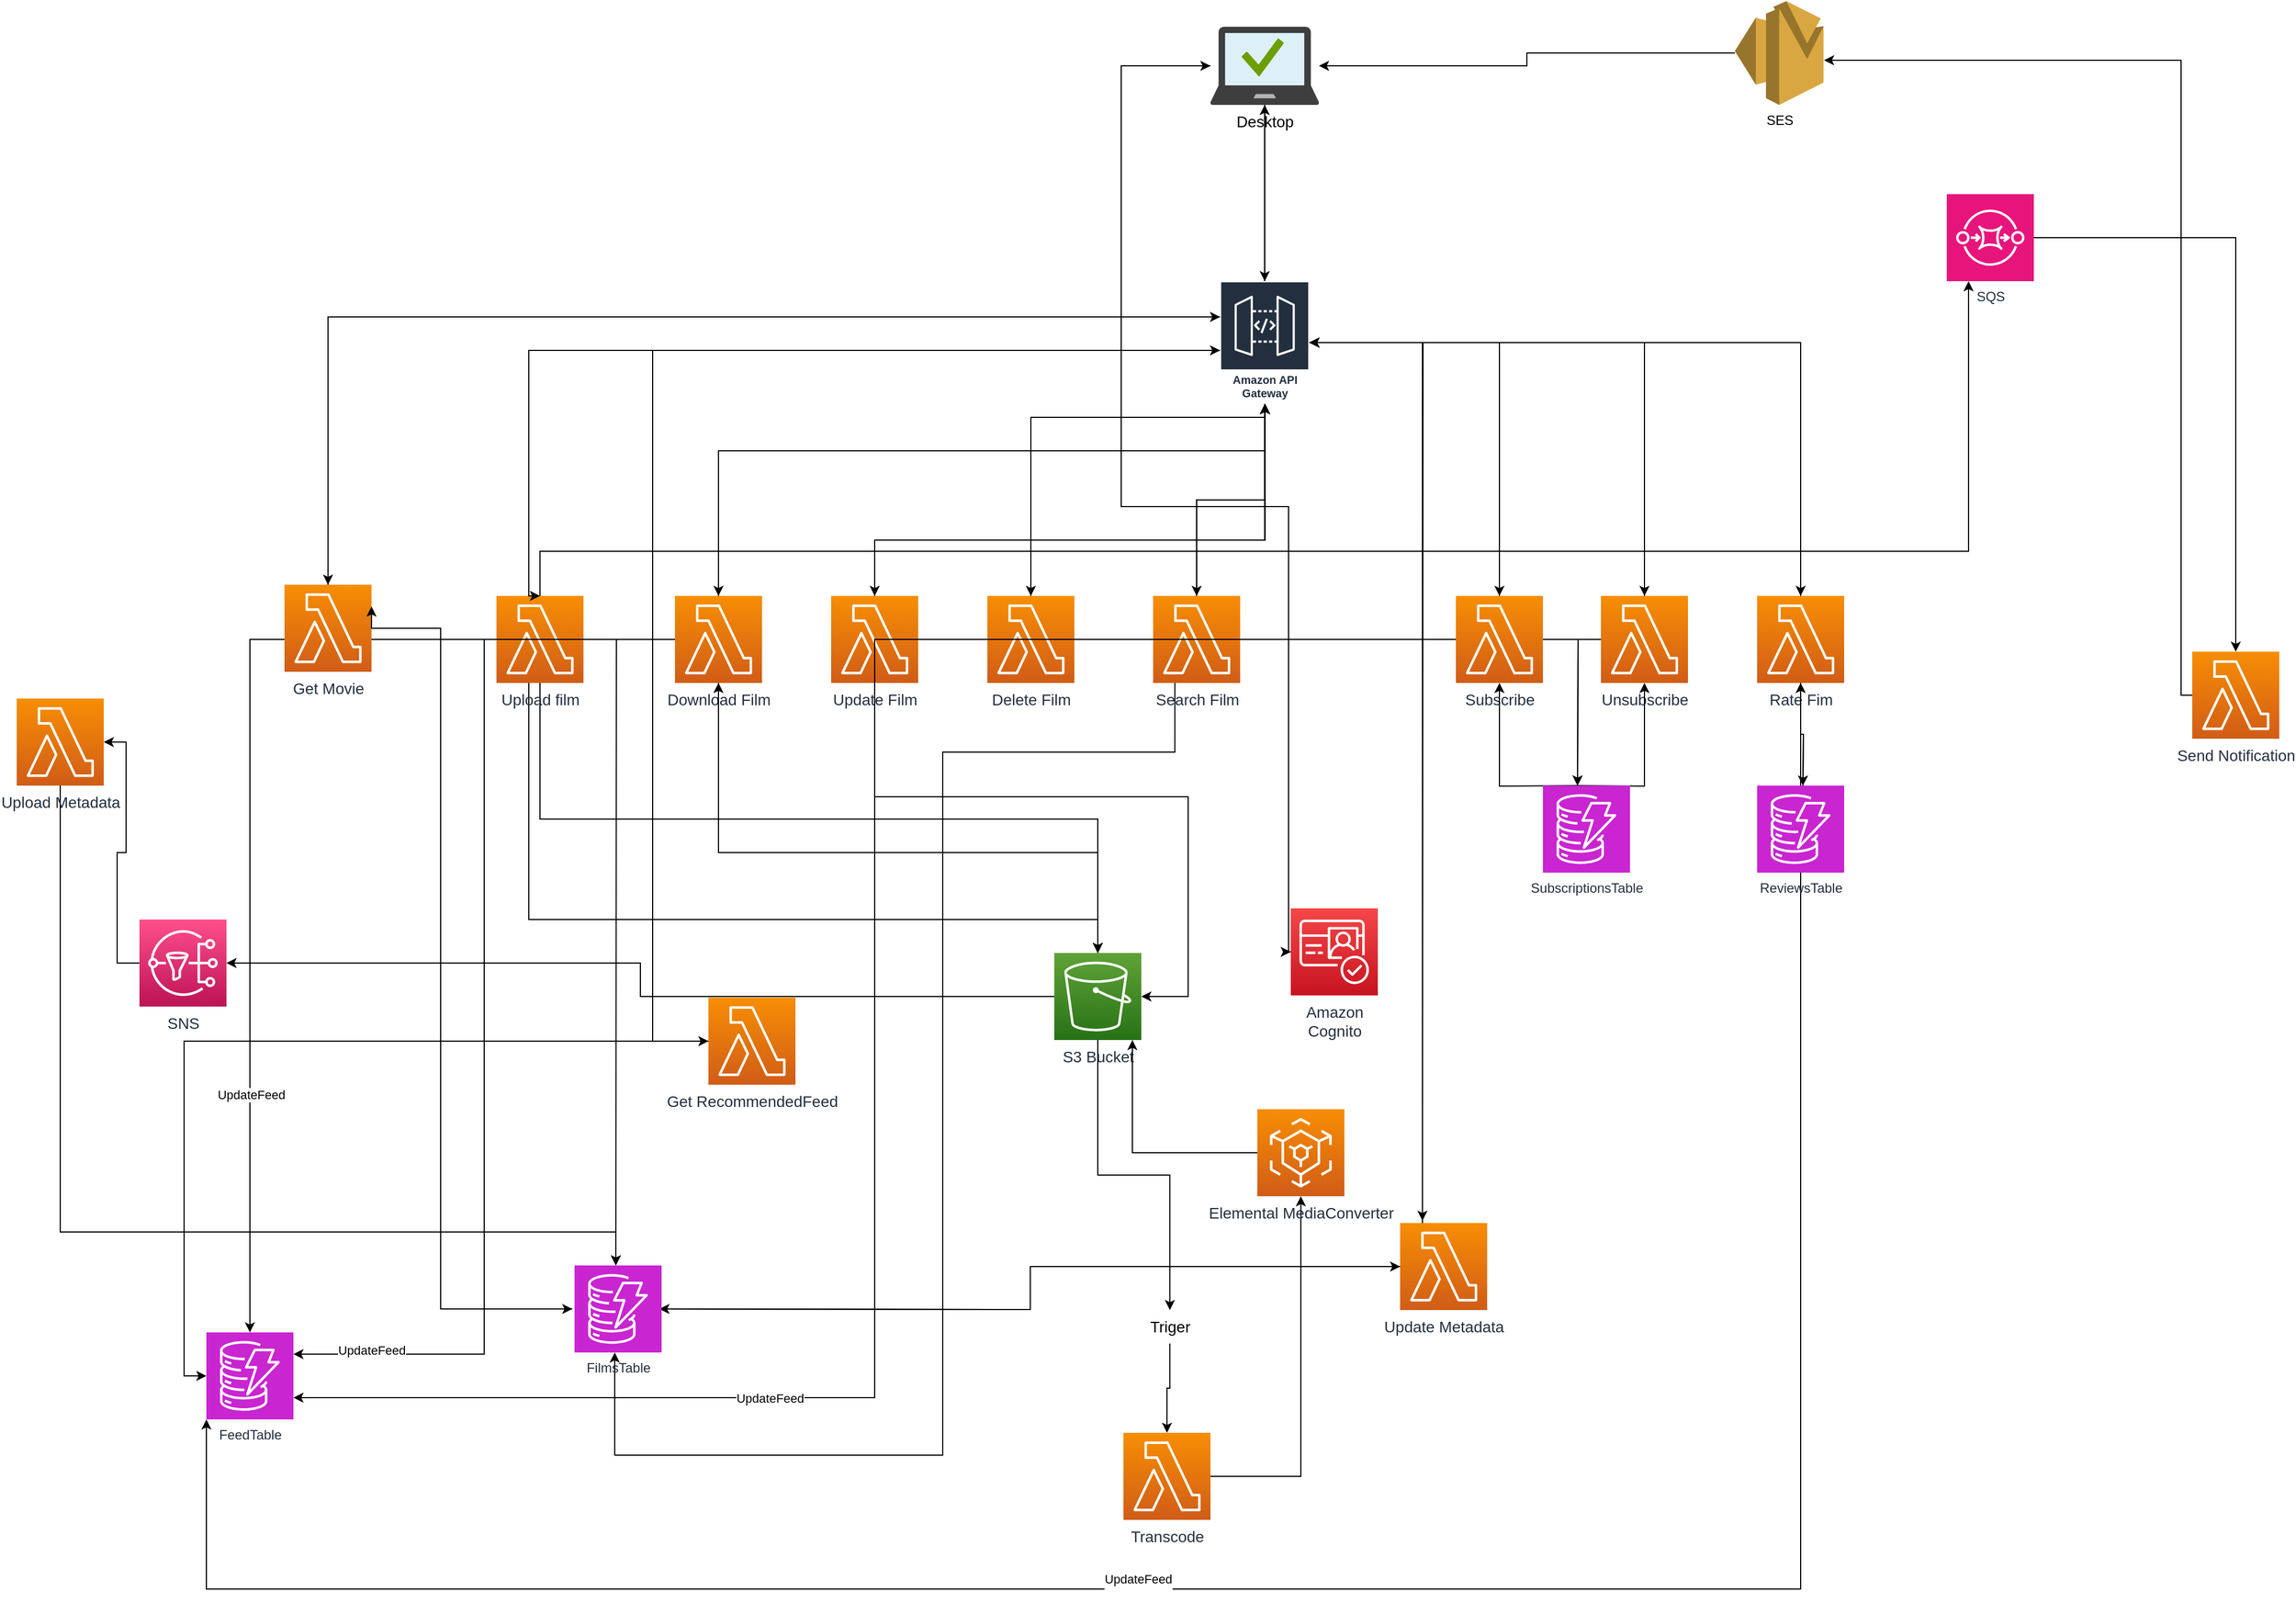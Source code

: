 <mxfile version="24.7.12">
  <diagram id="qrWKZtWXEoqR6vfH4QNZ" name="Page-2">
    <mxGraphModel dx="2785" dy="1500" grid="1" gridSize="10" guides="1" tooltips="1" connect="1" arrows="1" fold="1" page="1" pageScale="1" pageWidth="3300" pageHeight="4681" math="0" shadow="0">
      <root>
        <mxCell id="0" />
        <mxCell id="1" parent="0" />
        <mxCell id="-oTW0plPv0ov6GUqyXmR-3" value="" style="edgeStyle=orthogonalEdgeStyle;rounded=0;orthogonalLoop=1;jettySize=auto;html=1;" parent="1" source="-oTW0plPv0ov6GUqyXmR-2" edge="1">
          <mxGeometry relative="1" as="geometry">
            <Array as="points">
              <mxPoint x="2400" y="669" />
              <mxPoint x="2400" y="100" />
            </Array>
            <mxPoint x="2080" y="100" as="targetPoint" />
          </mxGeometry>
        </mxCell>
        <mxCell id="pR52L9XEwn9BZaCSdRUn-3" style="edgeStyle=orthogonalEdgeStyle;rounded=0;orthogonalLoop=1;jettySize=auto;html=1;" parent="1" source="iN66YnYfFS2RfafdsOjn-4" target="Ah-rWA7a8RFFJsTd4V0t-1" edge="1">
          <mxGeometry relative="1" as="geometry">
            <Array as="points">
              <mxPoint x="1450" y="105" />
              <mxPoint x="1450" y="500" />
              <mxPoint x="1600" y="500" />
              <mxPoint x="1600" y="899" />
            </Array>
          </mxGeometry>
        </mxCell>
        <mxCell id="oQnPuo_Vjp037HfI9C_l-28" style="edgeStyle=orthogonalEdgeStyle;rounded=0;orthogonalLoop=1;jettySize=auto;html=1;" parent="1" source="iN66YnYfFS2RfafdsOjn-4" target="1LZ5U4FYgUgvblBmjZbT-1" edge="1">
          <mxGeometry relative="1" as="geometry" />
        </mxCell>
        <mxCell id="iN66YnYfFS2RfafdsOjn-4" value="" style="image;sketch=0;aspect=fixed;html=1;points=[];align=center;fontSize=12;image=img/lib/mscae/Managed_Desktop.svg;" parent="1" vertex="1">
          <mxGeometry x="1530" y="70" width="97.23" height="70" as="geometry" />
        </mxCell>
        <mxCell id="pR52L9XEwn9BZaCSdRUn-6" style="edgeStyle=orthogonalEdgeStyle;rounded=0;orthogonalLoop=1;jettySize=auto;html=1;" parent="1" source="1LZ5U4FYgUgvblBmjZbT-1" edge="1">
          <mxGeometry relative="1" as="geometry">
            <mxPoint x="1720.0" y="1140" as="targetPoint" />
          </mxGeometry>
        </mxCell>
        <mxCell id="oQnPuo_Vjp037HfI9C_l-22" style="edgeStyle=orthogonalEdgeStyle;rounded=0;orthogonalLoop=1;jettySize=auto;html=1;" parent="1" source="1LZ5U4FYgUgvblBmjZbT-1" target="nhE0SzOjYlewrr15for8-2" edge="1">
          <mxGeometry relative="1" as="geometry" />
        </mxCell>
        <mxCell id="oQnPuo_Vjp037HfI9C_l-29" style="edgeStyle=orthogonalEdgeStyle;rounded=0;orthogonalLoop=1;jettySize=auto;html=1;" parent="1" source="1LZ5U4FYgUgvblBmjZbT-1" target="iN66YnYfFS2RfafdsOjn-4" edge="1">
          <mxGeometry relative="1" as="geometry" />
        </mxCell>
        <mxCell id="p2mQktmVprnsKYDKDnlb-13" style="edgeStyle=orthogonalEdgeStyle;rounded=0;orthogonalLoop=1;jettySize=auto;html=1;" parent="1" source="1LZ5U4FYgUgvblBmjZbT-1" target="p2mQktmVprnsKYDKDnlb-8" edge="1">
          <mxGeometry relative="1" as="geometry">
            <Array as="points">
              <mxPoint x="1030" y="360" />
              <mxPoint x="1030" y="979" />
            </Array>
          </mxGeometry>
        </mxCell>
        <mxCell id="1LZ5U4FYgUgvblBmjZbT-1" value="Amazon API Gateway" style="sketch=0;outlineConnect=0;fontColor=#232F3E;gradientColor=none;strokeColor=#ffffff;fillColor=#232F3E;dashed=0;verticalLabelPosition=middle;verticalAlign=bottom;align=center;html=1;whiteSpace=wrap;fontSize=10;fontStyle=1;spacing=3;shape=mxgraph.aws4.productIcon;prIcon=mxgraph.aws4.api_gateway;" parent="1" vertex="1">
          <mxGeometry x="1538.61" y="298" width="80" height="110" as="geometry" />
        </mxCell>
        <mxCell id="aSujia8pRyjpzmEGRb2T-9" value="&lt;font style=&quot;font-size: 14px;&quot;&gt;Desktop&lt;/font&gt;" style="text;html=1;align=center;verticalAlign=middle;whiteSpace=wrap;rounded=0;" parent="1" vertex="1">
          <mxGeometry x="1548.61" y="140" width="60" height="30" as="geometry" />
        </mxCell>
        <mxCell id="oQnPuo_Vjp037HfI9C_l-7" style="edgeStyle=orthogonalEdgeStyle;rounded=0;orthogonalLoop=1;jettySize=auto;html=1;" parent="1" source="A3bwHiDRa3O6xtMOo0vS-1" target="1LZ5U4FYgUgvblBmjZbT-1" edge="1">
          <mxGeometry relative="1" as="geometry">
            <Array as="points">
              <mxPoint x="919" y="360" />
            </Array>
          </mxGeometry>
        </mxCell>
        <mxCell id="p2mQktmVprnsKYDKDnlb-2" style="edgeStyle=orthogonalEdgeStyle;rounded=0;orthogonalLoop=1;jettySize=auto;html=1;" parent="1" source="A3bwHiDRa3O6xtMOo0vS-1" target="g4incZLyhrPWC_qWxy9h-1" edge="1">
          <mxGeometry relative="1" as="geometry">
            <Array as="points">
              <mxPoint x="919" y="870" />
              <mxPoint x="1429" y="870" />
            </Array>
          </mxGeometry>
        </mxCell>
        <mxCell id="p2mQktmVprnsKYDKDnlb-4" style="edgeStyle=orthogonalEdgeStyle;rounded=0;orthogonalLoop=1;jettySize=auto;html=1;" parent="1" source="A3bwHiDRa3O6xtMOo0vS-1" edge="1">
          <mxGeometry relative="1" as="geometry">
            <mxPoint x="997.0" y="1180" as="targetPoint" />
          </mxGeometry>
        </mxCell>
        <mxCell id="A6kJo6nyqgY3f8cPvO2Q-8" style="edgeStyle=orthogonalEdgeStyle;rounded=0;orthogonalLoop=1;jettySize=auto;html=1;" edge="1" parent="1" source="A3bwHiDRa3O6xtMOo0vS-1" target="g4incZLyhrPWC_qWxy9h-1">
          <mxGeometry relative="1" as="geometry">
            <Array as="points">
              <mxPoint x="929" y="780" />
              <mxPoint x="1429" y="780" />
            </Array>
          </mxGeometry>
        </mxCell>
        <mxCell id="A6kJo6nyqgY3f8cPvO2Q-30" style="edgeStyle=orthogonalEdgeStyle;rounded=0;orthogonalLoop=1;jettySize=auto;html=1;" edge="1" parent="1" source="A3bwHiDRa3O6xtMOo0vS-1" target="A6kJo6nyqgY3f8cPvO2Q-29">
          <mxGeometry relative="1" as="geometry" />
        </mxCell>
        <mxCell id="A6kJo6nyqgY3f8cPvO2Q-31" value="UpdateFeed" style="edgeLabel;html=1;align=center;verticalAlign=middle;resizable=0;points=[];" vertex="1" connectable="0" parent="A6kJo6nyqgY3f8cPvO2Q-30">
          <mxGeometry x="0.493" y="1" relative="1" as="geometry">
            <mxPoint as="offset" />
          </mxGeometry>
        </mxCell>
        <mxCell id="A3bwHiDRa3O6xtMOo0vS-1" value="&lt;font style=&quot;font-size: 14px;&quot;&gt;Upload film&lt;/font&gt;" style="sketch=0;points=[[0,0,0],[0.25,0,0],[0.5,0,0],[0.75,0,0],[1,0,0],[0,1,0],[0.25,1,0],[0.5,1,0],[0.75,1,0],[1,1,0],[0,0.25,0],[0,0.5,0],[0,0.75,0],[1,0.25,0],[1,0.5,0],[1,0.75,0]];outlineConnect=0;fontColor=#232F3E;gradientColor=#F78E04;gradientDirection=north;fillColor=#D05C17;strokeColor=#ffffff;dashed=0;verticalLabelPosition=bottom;verticalAlign=top;align=center;html=1;fontSize=12;fontStyle=0;aspect=fixed;shape=mxgraph.aws4.resourceIcon;resIcon=mxgraph.aws4.lambda;" parent="1" vertex="1">
          <mxGeometry x="890" y="580" width="78" height="78" as="geometry" />
        </mxCell>
        <mxCell id="dJ25KKCVHMb_WHHfRiwC-1" value="" style="edgeStyle=orthogonalEdgeStyle;rounded=0;orthogonalLoop=1;jettySize=auto;html=1;" parent="1" source="-CaQ9wihmAJfuCWuxJk7-1" target="g4incZLyhrPWC_qWxy9h-1" edge="1">
          <mxGeometry relative="1" as="geometry">
            <Array as="points">
              <mxPoint x="1089" y="810" />
              <mxPoint x="1429" y="810" />
            </Array>
          </mxGeometry>
        </mxCell>
        <mxCell id="oQnPuo_Vjp037HfI9C_l-9" style="edgeStyle=orthogonalEdgeStyle;rounded=0;orthogonalLoop=1;jettySize=auto;html=1;" parent="1" source="-CaQ9wihmAJfuCWuxJk7-1" target="1LZ5U4FYgUgvblBmjZbT-1" edge="1">
          <mxGeometry relative="1" as="geometry">
            <Array as="points">
              <mxPoint x="1089" y="450" />
              <mxPoint x="1579" y="450" />
            </Array>
          </mxGeometry>
        </mxCell>
        <mxCell id="-CaQ9wihmAJfuCWuxJk7-1" value="&lt;font style=&quot;font-size: 14px;&quot;&gt;Download Film&lt;/font&gt;" style="sketch=0;points=[[0,0,0],[0.25,0,0],[0.5,0,0],[0.75,0,0],[1,0,0],[0,1,0],[0.25,1,0],[0.5,1,0],[0.75,1,0],[1,1,0],[0,0.25,0],[0,0.5,0],[0,0.75,0],[1,0.25,0],[1,0.5,0],[1,0.75,0]];outlineConnect=0;fontColor=#232F3E;gradientColor=#F78E04;gradientDirection=north;fillColor=#D05C17;strokeColor=#ffffff;dashed=0;verticalLabelPosition=bottom;verticalAlign=top;align=center;html=1;fontSize=12;fontStyle=0;aspect=fixed;shape=mxgraph.aws4.resourceIcon;resIcon=mxgraph.aws4.lambda;" parent="1" vertex="1">
          <mxGeometry x="1050" y="580" width="78" height="78" as="geometry" />
        </mxCell>
        <mxCell id="-oLH_aFpLKYCfT1-ocV0-1" value="" style="edgeStyle=orthogonalEdgeStyle;rounded=0;orthogonalLoop=1;jettySize=auto;html=1;" parent="1" source="IjOWUp1-B-h_G1jws__u-1" target="g4incZLyhrPWC_qWxy9h-1" edge="1">
          <mxGeometry relative="1" as="geometry">
            <Array as="points">
              <mxPoint x="1229" y="760" />
              <mxPoint x="1510" y="760" />
            </Array>
          </mxGeometry>
        </mxCell>
        <mxCell id="oQnPuo_Vjp037HfI9C_l-11" style="edgeStyle=orthogonalEdgeStyle;rounded=0;orthogonalLoop=1;jettySize=auto;html=1;" parent="1" source="IjOWUp1-B-h_G1jws__u-1" target="1LZ5U4FYgUgvblBmjZbT-1" edge="1">
          <mxGeometry relative="1" as="geometry">
            <Array as="points">
              <mxPoint x="1229" y="530" />
              <mxPoint x="1579" y="530" />
            </Array>
          </mxGeometry>
        </mxCell>
        <mxCell id="IjOWUp1-B-h_G1jws__u-1" value="&lt;font style=&quot;font-size: 14px;&quot;&gt;Update Film&lt;/font&gt;" style="sketch=0;points=[[0,0,0],[0.25,0,0],[0.5,0,0],[0.75,0,0],[1,0,0],[0,1,0],[0.25,1,0],[0.5,1,0],[0.75,1,0],[1,1,0],[0,0.25,0],[0,0.5,0],[0,0.75,0],[1,0.25,0],[1,0.5,0],[1,0.75,0]];outlineConnect=0;fontColor=#232F3E;gradientColor=#F78E04;gradientDirection=north;fillColor=#D05C17;strokeColor=#ffffff;dashed=0;verticalLabelPosition=bottom;verticalAlign=top;align=center;html=1;fontSize=12;fontStyle=0;aspect=fixed;shape=mxgraph.aws4.resourceIcon;resIcon=mxgraph.aws4.lambda;" parent="1" vertex="1">
          <mxGeometry x="1190" y="580" width="78" height="78" as="geometry" />
        </mxCell>
        <mxCell id="hNVec_3Xmeq4HK9U5Uui-2" value="" style="edgeStyle=orthogonalEdgeStyle;rounded=0;orthogonalLoop=1;jettySize=auto;html=1;exitX=0.25;exitY=1;exitDx=0;exitDy=0;exitPerimeter=0;" parent="1" source="HQDfZyqZ5d_Y6srJ__cu-2" edge="1">
          <mxGeometry relative="1" as="geometry">
            <mxPoint x="1492.61" y="720.0" as="sourcePoint" />
            <mxPoint x="996" y="1258" as="targetPoint" />
            <Array as="points">
              <mxPoint x="1498" y="720" />
              <mxPoint x="1290" y="720" />
              <mxPoint x="1290" y="1350" />
              <mxPoint x="996" y="1350" />
            </Array>
          </mxGeometry>
        </mxCell>
        <mxCell id="oQnPuo_Vjp037HfI9C_l-16" style="edgeStyle=orthogonalEdgeStyle;rounded=0;orthogonalLoop=1;jettySize=auto;html=1;" parent="1" source="HQDfZyqZ5d_Y6srJ__cu-2" target="1LZ5U4FYgUgvblBmjZbT-1" edge="1">
          <mxGeometry relative="1" as="geometry" />
        </mxCell>
        <mxCell id="HQDfZyqZ5d_Y6srJ__cu-2" value="&lt;span style=&quot;font-size: 14px;&quot;&gt;Search Film&lt;/span&gt;" style="sketch=0;points=[[0,0,0],[0.25,0,0],[0.5,0,0],[0.75,0,0],[1,0,0],[0,1,0],[0.25,1,0],[0.5,1,0],[0.75,1,0],[1,1,0],[0,0.25,0],[0,0.5,0],[0,0.75,0],[1,0.25,0],[1,0.5,0],[1,0.75,0]];outlineConnect=0;fontColor=#232F3E;gradientColor=#F78E04;gradientDirection=north;fillColor=#D05C17;strokeColor=#ffffff;dashed=0;verticalLabelPosition=bottom;verticalAlign=top;align=center;html=1;fontSize=12;fontStyle=0;aspect=fixed;shape=mxgraph.aws4.resourceIcon;resIcon=mxgraph.aws4.lambda;" parent="1" vertex="1">
          <mxGeometry x="1478.61" y="580" width="78" height="78" as="geometry" />
        </mxCell>
        <mxCell id="oQnPuo_Vjp037HfI9C_l-13" style="edgeStyle=orthogonalEdgeStyle;rounded=0;orthogonalLoop=1;jettySize=auto;html=1;" parent="1" source="HQDfZyqZ5d_Y6srJ__cu-3" target="1LZ5U4FYgUgvblBmjZbT-1" edge="1">
          <mxGeometry relative="1" as="geometry">
            <Array as="points">
              <mxPoint x="1369" y="420" />
              <mxPoint x="1579" y="420" />
            </Array>
          </mxGeometry>
        </mxCell>
        <mxCell id="HQDfZyqZ5d_Y6srJ__cu-3" value="&lt;font style=&quot;font-size: 14px;&quot;&gt;Delete Film&lt;/font&gt;" style="sketch=0;points=[[0,0,0],[0.25,0,0],[0.5,0,0],[0.75,0,0],[1,0,0],[0,1,0],[0.25,1,0],[0.5,1,0],[0.75,1,0],[1,1,0],[0,0.25,0],[0,0.5,0],[0,0.75,0],[1,0.25,0],[1,0.5,0],[1,0.75,0]];outlineConnect=0;fontColor=#232F3E;gradientColor=#F78E04;gradientDirection=north;fillColor=#D05C17;strokeColor=#ffffff;dashed=0;verticalLabelPosition=bottom;verticalAlign=top;align=center;html=1;fontSize=12;fontStyle=0;aspect=fixed;shape=mxgraph.aws4.resourceIcon;resIcon=mxgraph.aws4.lambda;" parent="1" vertex="1">
          <mxGeometry x="1330" y="580" width="78" height="78" as="geometry" />
        </mxCell>
        <mxCell id="5uZ4TqVjd6OY23v11pGw-2" style="edgeStyle=orthogonalEdgeStyle;rounded=0;orthogonalLoop=1;jettySize=auto;html=1;" parent="1" source="nhE0SzOjYlewrr15for8-1" edge="1">
          <mxGeometry relative="1" as="geometry">
            <mxPoint x="1859" y="750" as="targetPoint" />
          </mxGeometry>
        </mxCell>
        <mxCell id="oQnPuo_Vjp037HfI9C_l-19" style="edgeStyle=orthogonalEdgeStyle;rounded=0;orthogonalLoop=1;jettySize=auto;html=1;" parent="1" source="nhE0SzOjYlewrr15for8-1" target="1LZ5U4FYgUgvblBmjZbT-1" edge="1">
          <mxGeometry relative="1" as="geometry">
            <Array as="points">
              <mxPoint x="1789" y="353" />
            </Array>
          </mxGeometry>
        </mxCell>
        <mxCell id="nhE0SzOjYlewrr15for8-1" value="&lt;font style=&quot;font-size: 14px;&quot;&gt;Subscribe&lt;/font&gt;" style="sketch=0;points=[[0,0,0],[0.25,0,0],[0.5,0,0],[0.75,0,0],[1,0,0],[0,1,0],[0.25,1,0],[0.5,1,0],[0.75,1,0],[1,1,0],[0,0.25,0],[0,0.5,0],[0,0.75,0],[1,0.25,0],[1,0.5,0],[1,0.75,0]];outlineConnect=0;fontColor=#232F3E;gradientColor=#F78E04;gradientDirection=north;fillColor=#D05C17;strokeColor=#ffffff;dashed=0;verticalLabelPosition=bottom;verticalAlign=top;align=center;html=1;fontSize=12;fontStyle=0;aspect=fixed;shape=mxgraph.aws4.resourceIcon;resIcon=mxgraph.aws4.lambda;" parent="1" vertex="1">
          <mxGeometry x="1750" y="580" width="78" height="78" as="geometry" />
        </mxCell>
        <mxCell id="5uZ4TqVjd6OY23v11pGw-5" value="" style="edgeStyle=orthogonalEdgeStyle;rounded=0;orthogonalLoop=1;jettySize=auto;html=1;" parent="1" source="nhE0SzOjYlewrr15for8-2" edge="1">
          <mxGeometry relative="1" as="geometry">
            <mxPoint x="1859" y="750" as="targetPoint" />
          </mxGeometry>
        </mxCell>
        <mxCell id="oQnPuo_Vjp037HfI9C_l-27" style="edgeStyle=orthogonalEdgeStyle;rounded=0;orthogonalLoop=1;jettySize=auto;html=1;" parent="1" source="nhE0SzOjYlewrr15for8-2" target="1LZ5U4FYgUgvblBmjZbT-1" edge="1">
          <mxGeometry relative="1" as="geometry">
            <Array as="points">
              <mxPoint x="1919" y="353" />
            </Array>
          </mxGeometry>
        </mxCell>
        <mxCell id="nhE0SzOjYlewrr15for8-2" value="&lt;font style=&quot;font-size: 14px;&quot;&gt;Unsubscribe&lt;/font&gt;" style="sketch=0;points=[[0,0,0],[0.25,0,0],[0.5,0,0],[0.75,0,0],[1,0,0],[0,1,0],[0.25,1,0],[0.5,1,0],[0.75,1,0],[1,1,0],[0,0.25,0],[0,0.5,0],[0,0.75,0],[1,0.25,0],[1,0.5,0],[1,0.75,0]];outlineConnect=0;fontColor=#232F3E;gradientColor=#F78E04;gradientDirection=north;fillColor=#D05C17;strokeColor=#ffffff;dashed=0;verticalLabelPosition=bottom;verticalAlign=top;align=center;html=1;fontSize=12;fontStyle=0;aspect=fixed;shape=mxgraph.aws4.resourceIcon;resIcon=mxgraph.aws4.lambda;" parent="1" vertex="1">
          <mxGeometry x="1880" y="580" width="78" height="78" as="geometry" />
        </mxCell>
        <mxCell id="bWky0x-gCk7p2PIuhOlj-4" style="edgeStyle=orthogonalEdgeStyle;rounded=0;orthogonalLoop=1;jettySize=auto;html=1;" parent="1" source="6vuF5VktS0p-2_ZFpQ3R-1" edge="1">
          <mxGeometry relative="1" as="geometry">
            <mxPoint x="2061.0" y="750" as="targetPoint" />
          </mxGeometry>
        </mxCell>
        <mxCell id="oQnPuo_Vjp037HfI9C_l-26" style="edgeStyle=orthogonalEdgeStyle;rounded=0;orthogonalLoop=1;jettySize=auto;html=1;" parent="1" source="6vuF5VktS0p-2_ZFpQ3R-1" target="1LZ5U4FYgUgvblBmjZbT-1" edge="1">
          <mxGeometry relative="1" as="geometry">
            <Array as="points">
              <mxPoint x="2059" y="353" />
            </Array>
          </mxGeometry>
        </mxCell>
        <mxCell id="6vuF5VktS0p-2_ZFpQ3R-1" value="&lt;font style=&quot;font-size: 14px;&quot;&gt;Rate Fim&lt;/font&gt;" style="sketch=0;points=[[0,0,0],[0.25,0,0],[0.5,0,0],[0.75,0,0],[1,0,0],[0,1,0],[0.25,1,0],[0.5,1,0],[0.75,1,0],[1,1,0],[0,0.25,0],[0,0.5,0],[0,0.75,0],[1,0.25,0],[1,0.5,0],[1,0.75,0]];outlineConnect=0;fontColor=#232F3E;gradientColor=#F78E04;gradientDirection=north;fillColor=#D05C17;strokeColor=#ffffff;dashed=0;verticalLabelPosition=bottom;verticalAlign=top;align=center;html=1;fontSize=12;fontStyle=0;aspect=fixed;shape=mxgraph.aws4.resourceIcon;resIcon=mxgraph.aws4.lambda;" parent="1" vertex="1">
          <mxGeometry x="2020" y="580" width="78" height="78" as="geometry" />
        </mxCell>
        <mxCell id="cp48JA5bzD2Z5bZWsc-s-2" value="" style="edgeStyle=orthogonalEdgeStyle;rounded=0;orthogonalLoop=1;jettySize=auto;html=1;" parent="1" source="9laERW-XHKAZnhqgaagh-2" target="cp48JA5bzD2Z5bZWsc-s-1" edge="1">
          <mxGeometry relative="1" as="geometry" />
        </mxCell>
        <mxCell id="g4incZLyhrPWC_qWxy9h-1" value="&lt;font style=&quot;font-size: 14px;&quot;&gt;S3 Bucket&lt;/font&gt;" style="outlineConnect=0;fontColor=#232F3E;gradientColor=#60A337;gradientDirection=north;fillColor=#277116;strokeColor=#ffffff;dashed=0;verticalLabelPosition=bottom;verticalAlign=top;align=center;html=1;fontSize=12;fontStyle=0;aspect=fixed;shape=mxgraph.aws4.resourceIcon;resIcon=mxgraph.aws4.s3;labelBackgroundColor=#ffffff;" parent="1" vertex="1">
          <mxGeometry x="1390" y="900" width="78" height="78" as="geometry" />
        </mxCell>
        <mxCell id="zURhf05kmrA4i-RBy3Ud-4" value="" style="edgeStyle=orthogonalEdgeStyle;rounded=0;orthogonalLoop=1;jettySize=auto;html=1;" parent="1" source="zURhf05kmrA4i-RBy3Ud-1" edge="1">
          <mxGeometry relative="1" as="geometry">
            <Array as="points">
              <mxPoint x="840" y="609" />
              <mxPoint x="840" y="1219" />
            </Array>
            <mxPoint x="958" y="1219.0" as="targetPoint" />
          </mxGeometry>
        </mxCell>
        <mxCell id="oQnPuo_Vjp037HfI9C_l-5" style="edgeStyle=orthogonalEdgeStyle;rounded=0;orthogonalLoop=1;jettySize=auto;html=1;" parent="1" source="zURhf05kmrA4i-RBy3Ud-1" target="1LZ5U4FYgUgvblBmjZbT-1" edge="1">
          <mxGeometry relative="1" as="geometry">
            <Array as="points">
              <mxPoint x="739" y="330" />
            </Array>
          </mxGeometry>
        </mxCell>
        <mxCell id="zURhf05kmrA4i-RBy3Ud-1" value="&lt;font style=&quot;font-size: 14px;&quot;&gt;Get Movie&lt;/font&gt;" style="sketch=0;points=[[0,0,0],[0.25,0,0],[0.5,0,0],[0.75,0,0],[1,0,0],[0,1,0],[0.25,1,0],[0.5,1,0],[0.75,1,0],[1,1,0],[0,0.25,0],[0,0.5,0],[0,0.75,0],[1,0.25,0],[1,0.5,0],[1,0.75,0]];outlineConnect=0;fontColor=#232F3E;gradientColor=#F78E04;gradientDirection=north;fillColor=#D05C17;strokeColor=#ffffff;dashed=0;verticalLabelPosition=bottom;verticalAlign=top;align=center;html=1;fontSize=12;fontStyle=0;aspect=fixed;shape=mxgraph.aws4.resourceIcon;resIcon=mxgraph.aws4.lambda;" parent="1" vertex="1">
          <mxGeometry x="700" y="570" width="78" height="78" as="geometry" />
        </mxCell>
        <mxCell id="HlI5sGU7cRi6xlRZm3kg-2" value="" style="edgeStyle=orthogonalEdgeStyle;rounded=0;orthogonalLoop=1;jettySize=auto;html=1;" parent="1" source="ThQ4Cn0wO_NTVYMwuJDy-1" edge="1">
          <mxGeometry relative="1" as="geometry">
            <mxPoint x="1036" y="1219.0" as="targetPoint" />
          </mxGeometry>
        </mxCell>
        <mxCell id="oQnPuo_Vjp037HfI9C_l-20" style="edgeStyle=orthogonalEdgeStyle;rounded=0;orthogonalLoop=1;jettySize=auto;html=1;" parent="1" source="ThQ4Cn0wO_NTVYMwuJDy-1" target="1LZ5U4FYgUgvblBmjZbT-1" edge="1">
          <mxGeometry relative="1" as="geometry">
            <Array as="points">
              <mxPoint x="1720" y="353" />
            </Array>
          </mxGeometry>
        </mxCell>
        <mxCell id="ThQ4Cn0wO_NTVYMwuJDy-1" value="&lt;div&gt;&lt;font style=&quot;font-size: 14px;&quot;&gt;Update Metadata&lt;/font&gt;&lt;/div&gt;" style="sketch=0;points=[[0,0,0],[0.25,0,0],[0.5,0,0],[0.75,0,0],[1,0,0],[0,1,0],[0.25,1,0],[0.5,1,0],[0.75,1,0],[1,1,0],[0,0.25,0],[0,0.5,0],[0,0.75,0],[1,0.25,0],[1,0.5,0],[1,0.75,0]];outlineConnect=0;fontColor=#232F3E;gradientColor=#F78E04;gradientDirection=north;fillColor=#D05C17;strokeColor=#ffffff;dashed=0;verticalLabelPosition=bottom;verticalAlign=top;align=center;html=1;fontSize=12;fontStyle=0;aspect=fixed;shape=mxgraph.aws4.resourceIcon;resIcon=mxgraph.aws4.lambda;" parent="1" vertex="1">
          <mxGeometry x="1700" y="1142" width="78" height="78" as="geometry" />
        </mxCell>
        <mxCell id="-oTW0plPv0ov6GUqyXmR-2" value="&lt;span style=&quot;font-size: 14px;&quot;&gt;Send Notification&lt;/span&gt;" style="sketch=0;points=[[0,0,0],[0.25,0,0],[0.5,0,0],[0.75,0,0],[1,0,0],[0,1,0],[0.25,1,0],[0.5,1,0],[0.75,1,0],[1,1,0],[0,0.25,0],[0,0.5,0],[0,0.75,0],[1,0.25,0],[1,0.5,0],[1,0.75,0]];outlineConnect=0;fontColor=#232F3E;gradientColor=#F78E04;gradientDirection=north;fillColor=#D05C17;strokeColor=#ffffff;dashed=0;verticalLabelPosition=bottom;verticalAlign=top;align=center;html=1;fontSize=12;fontStyle=0;aspect=fixed;shape=mxgraph.aws4.resourceIcon;resIcon=mxgraph.aws4.lambda;" parent="1" vertex="1">
          <mxGeometry x="2410" y="630" width="78" height="78" as="geometry" />
        </mxCell>
        <mxCell id="pR52L9XEwn9BZaCSdRUn-1" style="edgeStyle=orthogonalEdgeStyle;rounded=0;orthogonalLoop=1;jettySize=auto;html=1;" parent="1" source="Ah-rWA7a8RFFJsTd4V0t-1" target="iN66YnYfFS2RfafdsOjn-4" edge="1">
          <mxGeometry relative="1" as="geometry">
            <Array as="points">
              <mxPoint x="1600" y="899" />
              <mxPoint x="1600" y="500" />
              <mxPoint x="1450" y="500" />
              <mxPoint x="1450" y="105" />
            </Array>
          </mxGeometry>
        </mxCell>
        <mxCell id="Ah-rWA7a8RFFJsTd4V0t-1" value="&lt;font style=&quot;font-size: 14px;&quot;&gt;Amazon &lt;br&gt;Cognito&lt;/font&gt;" style="outlineConnect=0;fontColor=#232F3E;gradientColor=#F54749;gradientDirection=north;fillColor=#C7131F;strokeColor=#ffffff;dashed=0;verticalLabelPosition=bottom;verticalAlign=top;align=center;html=1;fontSize=12;fontStyle=0;aspect=fixed;shape=mxgraph.aws4.resourceIcon;resIcon=mxgraph.aws4.cognito;labelBackgroundColor=#ffffff;" parent="1" vertex="1">
          <mxGeometry x="1602" y="860" width="78" height="78" as="geometry" />
        </mxCell>
        <mxCell id="M7jSVs7c9XuCme0VJHon-2" value="" style="edgeStyle=orthogonalEdgeStyle;rounded=0;orthogonalLoop=1;jettySize=auto;html=1;" parent="1" source="cp48JA5bzD2Z5bZWsc-s-1" target="M7jSVs7c9XuCme0VJHon-1" edge="1">
          <mxGeometry relative="1" as="geometry" />
        </mxCell>
        <mxCell id="cp48JA5bzD2Z5bZWsc-s-1" value="&lt;font style=&quot;font-size: 14px;&quot;&gt;Transcode&lt;/font&gt;" style="sketch=0;points=[[0,0,0],[0.25,0,0],[0.5,0,0],[0.75,0,0],[1,0,0],[0,1,0],[0.25,1,0],[0.5,1,0],[0.75,1,0],[1,1,0],[0,0.25,0],[0,0.5,0],[0,0.75,0],[1,0.25,0],[1,0.5,0],[1,0.75,0]];outlineConnect=0;fontColor=#232F3E;gradientColor=#F78E04;gradientDirection=north;fillColor=#D05C17;strokeColor=#ffffff;dashed=0;verticalLabelPosition=bottom;verticalAlign=top;align=center;html=1;fontSize=12;fontStyle=0;aspect=fixed;shape=mxgraph.aws4.resourceIcon;resIcon=mxgraph.aws4.lambda;" parent="1" vertex="1">
          <mxGeometry x="1452" y="1330" width="78" height="78" as="geometry" />
        </mxCell>
        <mxCell id="59jKjo9oQYvLegbkSNOh-2" style="edgeStyle=orthogonalEdgeStyle;rounded=0;orthogonalLoop=1;jettySize=auto;html=1;" parent="1" source="M7jSVs7c9XuCme0VJHon-1" target="g4incZLyhrPWC_qWxy9h-1" edge="1">
          <mxGeometry relative="1" as="geometry">
            <Array as="points">
              <mxPoint x="1460" y="1079" />
            </Array>
          </mxGeometry>
        </mxCell>
        <mxCell id="M7jSVs7c9XuCme0VJHon-1" value="&lt;font style=&quot;font-size: 14px;&quot;&gt;Elemental MediaConverter&lt;/font&gt;" style="sketch=0;points=[[0,0,0],[0.25,0,0],[0.5,0,0],[0.75,0,0],[1,0,0],[0,1,0],[0.25,1,0],[0.5,1,0],[0.75,1,0],[1,1,0],[0,0.25,0],[0,0.5,0],[0,0.75,0],[1,0.25,0],[1,0.5,0],[1,0.75,0]];outlineConnect=0;fontColor=#232F3E;gradientColor=#F78E04;gradientDirection=north;fillColor=#D05C17;strokeColor=#ffffff;dashed=0;verticalLabelPosition=bottom;verticalAlign=top;align=center;html=1;fontSize=12;fontStyle=0;aspect=fixed;shape=mxgraph.aws4.resourceIcon;resIcon=mxgraph.aws4.elemental_mediaconvert;" parent="1" vertex="1">
          <mxGeometry x="1572" y="1040" width="78" height="78" as="geometry" />
        </mxCell>
        <mxCell id="Wouoms3L0MMeMnQ1QhmQ-4" style="edgeStyle=orthogonalEdgeStyle;rounded=0;orthogonalLoop=1;jettySize=auto;html=1;" parent="1" target="nhE0SzOjYlewrr15for8-2" edge="1">
          <mxGeometry relative="1" as="geometry">
            <mxPoint x="1859" y="750" as="sourcePoint" />
          </mxGeometry>
        </mxCell>
        <mxCell id="9laERW-XHKAZnhqgaagh-3" value="" style="edgeStyle=orthogonalEdgeStyle;rounded=0;orthogonalLoop=1;jettySize=auto;html=1;" parent="1" source="g4incZLyhrPWC_qWxy9h-1" target="9laERW-XHKAZnhqgaagh-2" edge="1">
          <mxGeometry relative="1" as="geometry">
            <mxPoint x="1429" y="978" as="sourcePoint" />
            <mxPoint x="1491" y="1330" as="targetPoint" />
          </mxGeometry>
        </mxCell>
        <mxCell id="9laERW-XHKAZnhqgaagh-2" value="&lt;font style=&quot;font-size: 14px;&quot;&gt;Triger&lt;/font&gt;" style="text;html=1;align=center;verticalAlign=middle;whiteSpace=wrap;rounded=0;" parent="1" vertex="1">
          <mxGeometry x="1438.61" y="1220" width="110" height="30" as="geometry" />
        </mxCell>
        <mxCell id="Wouoms3L0MMeMnQ1QhmQ-5" style="edgeStyle=orthogonalEdgeStyle;rounded=0;orthogonalLoop=1;jettySize=auto;html=1;entryX=0.5;entryY=1;entryDx=0;entryDy=0;entryPerimeter=0;" parent="1" target="nhE0SzOjYlewrr15for8-1" edge="1">
          <mxGeometry relative="1" as="geometry">
            <mxPoint x="1859" y="750" as="sourcePoint" />
          </mxGeometry>
        </mxCell>
        <mxCell id="bWky0x-gCk7p2PIuhOlj-5" style="edgeStyle=orthogonalEdgeStyle;rounded=0;orthogonalLoop=1;jettySize=auto;html=1;entryX=0.5;entryY=1;entryDx=0;entryDy=0;entryPerimeter=0;" parent="1" target="6vuF5VktS0p-2_ZFpQ3R-1" edge="1">
          <mxGeometry relative="1" as="geometry">
            <mxPoint x="2061.0" y="750" as="sourcePoint" />
          </mxGeometry>
        </mxCell>
        <mxCell id="p1ur6XUaP9CWKxl0PWCG-1" style="edgeStyle=orthogonalEdgeStyle;rounded=0;orthogonalLoop=1;jettySize=auto;html=1;entryX=0.5;entryY=1;entryDx=0;entryDy=0;entryPerimeter=0;" parent="1" source="g4incZLyhrPWC_qWxy9h-1" target="-CaQ9wihmAJfuCWuxJk7-1" edge="1">
          <mxGeometry relative="1" as="geometry">
            <Array as="points">
              <mxPoint x="1429" y="810" />
              <mxPoint x="1089" y="810" />
            </Array>
          </mxGeometry>
        </mxCell>
        <mxCell id="SDeEXZz9jh3PbKqA5yLx-1" style="edgeStyle=orthogonalEdgeStyle;rounded=0;orthogonalLoop=1;jettySize=auto;html=1;entryX=1;entryY=0.25;entryDx=0;entryDy=0;entryPerimeter=0;" parent="1" target="zURhf05kmrA4i-RBy3Ud-1" edge="1">
          <mxGeometry relative="1" as="geometry">
            <Array as="points">
              <mxPoint x="840" y="1219" />
              <mxPoint x="840" y="609" />
              <mxPoint x="778" y="609" />
            </Array>
            <mxPoint x="958" y="1219.0" as="sourcePoint" />
          </mxGeometry>
        </mxCell>
        <mxCell id="A5E5ADRl2mIgslQi4TaG-1" style="edgeStyle=orthogonalEdgeStyle;rounded=0;orthogonalLoop=1;jettySize=auto;html=1;entryX=0;entryY=0.5;entryDx=0;entryDy=0;entryPerimeter=0;" parent="1" target="ThQ4Cn0wO_NTVYMwuJDy-1" edge="1">
          <mxGeometry relative="1" as="geometry">
            <mxPoint x="1036" y="1219.0" as="sourcePoint" />
          </mxGeometry>
        </mxCell>
        <mxCell id="oQnPuo_Vjp037HfI9C_l-6" style="edgeStyle=orthogonalEdgeStyle;rounded=0;orthogonalLoop=1;jettySize=auto;html=1;entryX=0.5;entryY=0;entryDx=0;entryDy=0;entryPerimeter=0;" parent="1" source="1LZ5U4FYgUgvblBmjZbT-1" target="zURhf05kmrA4i-RBy3Ud-1" edge="1">
          <mxGeometry relative="1" as="geometry">
            <Array as="points">
              <mxPoint x="739" y="330" />
            </Array>
          </mxGeometry>
        </mxCell>
        <mxCell id="oQnPuo_Vjp037HfI9C_l-8" style="edgeStyle=orthogonalEdgeStyle;rounded=0;orthogonalLoop=1;jettySize=auto;html=1;entryX=0.5;entryY=0;entryDx=0;entryDy=0;entryPerimeter=0;" parent="1" source="1LZ5U4FYgUgvblBmjZbT-1" target="A3bwHiDRa3O6xtMOo0vS-1" edge="1">
          <mxGeometry relative="1" as="geometry">
            <Array as="points">
              <mxPoint x="919" y="360" />
            </Array>
          </mxGeometry>
        </mxCell>
        <mxCell id="oQnPuo_Vjp037HfI9C_l-10" style="edgeStyle=orthogonalEdgeStyle;rounded=0;orthogonalLoop=1;jettySize=auto;html=1;entryX=0.5;entryY=0;entryDx=0;entryDy=0;entryPerimeter=0;" parent="1" source="1LZ5U4FYgUgvblBmjZbT-1" target="-CaQ9wihmAJfuCWuxJk7-1" edge="1">
          <mxGeometry relative="1" as="geometry">
            <Array as="points">
              <mxPoint x="1579" y="450" />
              <mxPoint x="1089" y="450" />
            </Array>
          </mxGeometry>
        </mxCell>
        <mxCell id="oQnPuo_Vjp037HfI9C_l-12" style="edgeStyle=orthogonalEdgeStyle;rounded=0;orthogonalLoop=1;jettySize=auto;html=1;entryX=0.5;entryY=0;entryDx=0;entryDy=0;entryPerimeter=0;" parent="1" source="1LZ5U4FYgUgvblBmjZbT-1" target="IjOWUp1-B-h_G1jws__u-1" edge="1">
          <mxGeometry relative="1" as="geometry">
            <Array as="points">
              <mxPoint x="1579" y="530" />
              <mxPoint x="1229" y="530" />
            </Array>
          </mxGeometry>
        </mxCell>
        <mxCell id="oQnPuo_Vjp037HfI9C_l-14" style="edgeStyle=orthogonalEdgeStyle;rounded=0;orthogonalLoop=1;jettySize=auto;html=1;entryX=0.5;entryY=0;entryDx=0;entryDy=0;entryPerimeter=0;" parent="1" source="1LZ5U4FYgUgvblBmjZbT-1" target="HQDfZyqZ5d_Y6srJ__cu-3" edge="1">
          <mxGeometry relative="1" as="geometry">
            <Array as="points">
              <mxPoint x="1579" y="420" />
              <mxPoint x="1369" y="420" />
            </Array>
          </mxGeometry>
        </mxCell>
        <mxCell id="oQnPuo_Vjp037HfI9C_l-15" style="edgeStyle=orthogonalEdgeStyle;rounded=0;orthogonalLoop=1;jettySize=auto;html=1;entryX=0.5;entryY=0;entryDx=0;entryDy=0;entryPerimeter=0;" parent="1" source="1LZ5U4FYgUgvblBmjZbT-1" target="HQDfZyqZ5d_Y6srJ__cu-2" edge="1">
          <mxGeometry relative="1" as="geometry" />
        </mxCell>
        <mxCell id="oQnPuo_Vjp037HfI9C_l-18" style="edgeStyle=orthogonalEdgeStyle;rounded=0;orthogonalLoop=1;jettySize=auto;html=1;entryX=0.5;entryY=0;entryDx=0;entryDy=0;entryPerimeter=0;" parent="1" source="1LZ5U4FYgUgvblBmjZbT-1" target="nhE0SzOjYlewrr15for8-1" edge="1">
          <mxGeometry relative="1" as="geometry" />
        </mxCell>
        <mxCell id="oQnPuo_Vjp037HfI9C_l-23" style="edgeStyle=orthogonalEdgeStyle;rounded=0;orthogonalLoop=1;jettySize=auto;html=1;entryX=0.5;entryY=0;entryDx=0;entryDy=0;entryPerimeter=0;" parent="1" source="1LZ5U4FYgUgvblBmjZbT-1" target="6vuF5VktS0p-2_ZFpQ3R-1" edge="1">
          <mxGeometry relative="1" as="geometry" />
        </mxCell>
        <mxCell id="p2mQktmVprnsKYDKDnlb-8" value="&lt;font style=&quot;font-size: 14px;&quot;&gt;Get RecommendedFeed&lt;/font&gt;" style="sketch=0;points=[[0,0,0],[0.25,0,0],[0.5,0,0],[0.75,0,0],[1,0,0],[0,1,0],[0.25,1,0],[0.5,1,0],[0.75,1,0],[1,1,0],[0,0.25,0],[0,0.5,0],[0,0.75,0],[1,0.25,0],[1,0.5,0],[1,0.75,0]];outlineConnect=0;fontColor=#232F3E;gradientColor=#F78E04;gradientDirection=north;fillColor=#D05C17;strokeColor=#ffffff;dashed=0;verticalLabelPosition=bottom;verticalAlign=top;align=center;html=1;fontSize=12;fontStyle=0;aspect=fixed;shape=mxgraph.aws4.resourceIcon;resIcon=mxgraph.aws4.lambda;" parent="1" vertex="1">
          <mxGeometry x="1080" y="940" width="78" height="78" as="geometry" />
        </mxCell>
        <mxCell id="A6kJo6nyqgY3f8cPvO2Q-1" value="&lt;font style=&quot;font-size: 14px;&quot;&gt;SNS&lt;/font&gt;" style="sketch=0;points=[[0,0,0],[0.25,0,0],[0.5,0,0],[0.75,0,0],[1,0,0],[0,1,0],[0.25,1,0],[0.5,1,0],[0.75,1,0],[1,1,0],[0,0.25,0],[0,0.5,0],[0,0.75,0],[1,0.25,0],[1,0.5,0],[1,0.75,0]];outlineConnect=0;fontColor=#232F3E;gradientColor=#FF4F8B;gradientDirection=north;fillColor=#BC1356;strokeColor=#ffffff;dashed=0;verticalLabelPosition=bottom;verticalAlign=top;align=center;html=1;fontSize=12;fontStyle=0;aspect=fixed;shape=mxgraph.aws4.resourceIcon;resIcon=mxgraph.aws4.sns;" vertex="1" parent="1">
          <mxGeometry x="570" y="870" width="78" height="78" as="geometry" />
        </mxCell>
        <mxCell id="A6kJo6nyqgY3f8cPvO2Q-9" style="edgeStyle=orthogonalEdgeStyle;rounded=0;orthogonalLoop=1;jettySize=auto;html=1;" edge="1" parent="1" source="A6kJo6nyqgY3f8cPvO2Q-2">
          <mxGeometry relative="1" as="geometry">
            <mxPoint x="997.0" y="1180" as="targetPoint" />
            <Array as="points">
              <mxPoint x="499" y="1150" />
              <mxPoint x="997" y="1150" />
            </Array>
          </mxGeometry>
        </mxCell>
        <mxCell id="A6kJo6nyqgY3f8cPvO2Q-2" value="&lt;font style=&quot;font-size: 14px;&quot;&gt;Upload Metadata&lt;/font&gt;" style="sketch=0;points=[[0,0,0],[0.25,0,0],[0.5,0,0],[0.75,0,0],[1,0,0],[0,1,0],[0.25,1,0],[0.5,1,0],[0.75,1,0],[1,1,0],[0,0.25,0],[0,0.5,0],[0,0.75,0],[1,0.25,0],[1,0.5,0],[1,0.75,0]];outlineConnect=0;fontColor=#232F3E;gradientColor=#F78E04;gradientDirection=north;fillColor=#D05C17;strokeColor=#ffffff;dashed=0;verticalLabelPosition=bottom;verticalAlign=top;align=center;html=1;fontSize=12;fontStyle=0;aspect=fixed;shape=mxgraph.aws4.resourceIcon;resIcon=mxgraph.aws4.lambda;" vertex="1" parent="1">
          <mxGeometry x="460" y="672" width="78" height="78" as="geometry" />
        </mxCell>
        <mxCell id="A6kJo6nyqgY3f8cPvO2Q-6" style="edgeStyle=orthogonalEdgeStyle;rounded=0;orthogonalLoop=1;jettySize=auto;html=1;entryX=1;entryY=0.5;entryDx=0;entryDy=0;entryPerimeter=0;" edge="1" parent="1" source="A6kJo6nyqgY3f8cPvO2Q-1" target="A6kJo6nyqgY3f8cPvO2Q-2">
          <mxGeometry relative="1" as="geometry" />
        </mxCell>
        <mxCell id="A6kJo6nyqgY3f8cPvO2Q-7" style="edgeStyle=orthogonalEdgeStyle;rounded=0;orthogonalLoop=1;jettySize=auto;html=1;entryX=1;entryY=0.5;entryDx=0;entryDy=0;entryPerimeter=0;" edge="1" parent="1" source="g4incZLyhrPWC_qWxy9h-1" target="A6kJo6nyqgY3f8cPvO2Q-1">
          <mxGeometry relative="1" as="geometry" />
        </mxCell>
        <mxCell id="A6kJo6nyqgY3f8cPvO2Q-24" style="edgeStyle=orthogonalEdgeStyle;rounded=0;orthogonalLoop=1;jettySize=auto;html=1;" edge="1" parent="1" source="A6kJo6nyqgY3f8cPvO2Q-20" target="-oTW0plPv0ov6GUqyXmR-2">
          <mxGeometry relative="1" as="geometry" />
        </mxCell>
        <mxCell id="A6kJo6nyqgY3f8cPvO2Q-20" value="SQS" style="sketch=0;points=[[0,0,0],[0.25,0,0],[0.5,0,0],[0.75,0,0],[1,0,0],[0,1,0],[0.25,1,0],[0.5,1,0],[0.75,1,0],[1,1,0],[0,0.25,0],[0,0.5,0],[0,0.75,0],[1,0.25,0],[1,0.5,0],[1,0.75,0]];outlineConnect=0;fontColor=#232F3E;fillColor=#E7157B;strokeColor=#ffffff;dashed=0;verticalLabelPosition=bottom;verticalAlign=top;align=center;html=1;fontSize=12;fontStyle=0;aspect=fixed;shape=mxgraph.aws4.resourceIcon;resIcon=mxgraph.aws4.sqs;" vertex="1" parent="1">
          <mxGeometry x="2190" y="220" width="78" height="78" as="geometry" />
        </mxCell>
        <mxCell id="A6kJo6nyqgY3f8cPvO2Q-23" style="edgeStyle=orthogonalEdgeStyle;rounded=0;orthogonalLoop=1;jettySize=auto;html=1;entryX=0.25;entryY=1;entryDx=0;entryDy=0;entryPerimeter=0;" edge="1" parent="1" source="A3bwHiDRa3O6xtMOo0vS-1" target="A6kJo6nyqgY3f8cPvO2Q-20">
          <mxGeometry relative="1" as="geometry">
            <Array as="points">
              <mxPoint x="929" y="540" />
              <mxPoint x="2210" y="540" />
            </Array>
          </mxGeometry>
        </mxCell>
        <mxCell id="A6kJo6nyqgY3f8cPvO2Q-26" style="edgeStyle=orthogonalEdgeStyle;rounded=0;orthogonalLoop=1;jettySize=auto;html=1;" edge="1" parent="1" source="A6kJo6nyqgY3f8cPvO2Q-25" target="iN66YnYfFS2RfafdsOjn-4">
          <mxGeometry relative="1" as="geometry" />
        </mxCell>
        <mxCell id="A6kJo6nyqgY3f8cPvO2Q-25" value="SES" style="outlineConnect=0;dashed=0;verticalLabelPosition=bottom;verticalAlign=top;align=center;html=1;shape=mxgraph.aws3.ses;fillColor=#D9A741;gradientColor=none;" vertex="1" parent="1">
          <mxGeometry x="2000" y="47" width="79.5" height="93" as="geometry" />
        </mxCell>
        <mxCell id="A6kJo6nyqgY3f8cPvO2Q-29" value="FeedTable" style="sketch=0;points=[[0,0,0],[0.25,0,0],[0.5,0,0],[0.75,0,0],[1,0,0],[0,1,0],[0.25,1,0],[0.5,1,0],[0.75,1,0],[1,1,0],[0,0.25,0],[0,0.5,0],[0,0.75,0],[1,0.25,0],[1,0.5,0],[1,0.75,0]];outlineConnect=0;fontColor=#232F3E;fillColor=#C925D1;strokeColor=#ffffff;dashed=0;verticalLabelPosition=bottom;verticalAlign=top;align=center;html=1;fontSize=12;fontStyle=0;aspect=fixed;shape=mxgraph.aws4.resourceIcon;resIcon=mxgraph.aws4.dynamodb;" vertex="1" parent="1">
          <mxGeometry x="630" y="1240" width="78" height="78" as="geometry" />
        </mxCell>
        <mxCell id="A6kJo6nyqgY3f8cPvO2Q-34" style="edgeStyle=orthogonalEdgeStyle;rounded=0;orthogonalLoop=1;jettySize=auto;html=1;entryX=1;entryY=0.75;entryDx=0;entryDy=0;entryPerimeter=0;" edge="1" parent="1" source="nhE0SzOjYlewrr15for8-1" target="A6kJo6nyqgY3f8cPvO2Q-29">
          <mxGeometry relative="1" as="geometry" />
        </mxCell>
        <mxCell id="A6kJo6nyqgY3f8cPvO2Q-35" value="UpdateFeed" style="edgeLabel;html=1;align=center;verticalAlign=middle;resizable=0;points=[];" vertex="1" connectable="0" parent="A6kJo6nyqgY3f8cPvO2Q-34">
          <mxGeometry x="0.504" relative="1" as="geometry">
            <mxPoint as="offset" />
          </mxGeometry>
        </mxCell>
        <mxCell id="A6kJo6nyqgY3f8cPvO2Q-36" style="edgeStyle=orthogonalEdgeStyle;rounded=0;orthogonalLoop=1;jettySize=auto;html=1;entryX=0;entryY=1;entryDx=0;entryDy=0;entryPerimeter=0;" edge="1" parent="1" source="6vuF5VktS0p-2_ZFpQ3R-1" target="A6kJo6nyqgY3f8cPvO2Q-29">
          <mxGeometry relative="1" as="geometry">
            <Array as="points">
              <mxPoint x="2059" y="1470" />
              <mxPoint x="630" y="1470" />
            </Array>
          </mxGeometry>
        </mxCell>
        <mxCell id="A6kJo6nyqgY3f8cPvO2Q-37" value="UpdateFeed&lt;div&gt;&lt;br&gt;&lt;/div&gt;" style="edgeLabel;html=1;align=center;verticalAlign=middle;resizable=0;points=[];" vertex="1" connectable="0" parent="A6kJo6nyqgY3f8cPvO2Q-36">
          <mxGeometry x="0.175" y="-2" relative="1" as="geometry">
            <mxPoint as="offset" />
          </mxGeometry>
        </mxCell>
        <mxCell id="A6kJo6nyqgY3f8cPvO2Q-39" style="edgeStyle=orthogonalEdgeStyle;rounded=0;orthogonalLoop=1;jettySize=auto;html=1;entryX=1;entryY=0.25;entryDx=0;entryDy=0;entryPerimeter=0;" edge="1" parent="1" source="-CaQ9wihmAJfuCWuxJk7-1" target="A6kJo6nyqgY3f8cPvO2Q-29">
          <mxGeometry relative="1" as="geometry" />
        </mxCell>
        <mxCell id="A6kJo6nyqgY3f8cPvO2Q-40" value="UpdateFeed" style="edgeLabel;html=1;align=center;verticalAlign=middle;resizable=0;points=[];" vertex="1" connectable="0" parent="A6kJo6nyqgY3f8cPvO2Q-39">
          <mxGeometry x="0.861" y="-4" relative="1" as="geometry">
            <mxPoint x="1" as="offset" />
          </mxGeometry>
        </mxCell>
        <mxCell id="A6kJo6nyqgY3f8cPvO2Q-41" style="edgeStyle=orthogonalEdgeStyle;rounded=0;orthogonalLoop=1;jettySize=auto;html=1;entryX=0;entryY=0.5;entryDx=0;entryDy=0;entryPerimeter=0;" edge="1" parent="1" source="p2mQktmVprnsKYDKDnlb-8" target="A6kJo6nyqgY3f8cPvO2Q-29">
          <mxGeometry relative="1" as="geometry" />
        </mxCell>
        <mxCell id="A6kJo6nyqgY3f8cPvO2Q-43" value="FilmsTable" style="sketch=0;points=[[0,0,0],[0.25,0,0],[0.5,0,0],[0.75,0,0],[1,0,0],[0,1,0],[0.25,1,0],[0.5,1,0],[0.75,1,0],[1,1,0],[0,0.25,0],[0,0.5,0],[0,0.75,0],[1,0.25,0],[1,0.5,0],[1,0.75,0]];outlineConnect=0;fontColor=#232F3E;fillColor=#C925D1;strokeColor=#ffffff;dashed=0;verticalLabelPosition=bottom;verticalAlign=top;align=center;html=1;fontSize=12;fontStyle=0;aspect=fixed;shape=mxgraph.aws4.resourceIcon;resIcon=mxgraph.aws4.dynamodb;" vertex="1" parent="1">
          <mxGeometry x="960" y="1180" width="78" height="78" as="geometry" />
        </mxCell>
        <mxCell id="A6kJo6nyqgY3f8cPvO2Q-44" value="SubscriptionsTable" style="sketch=0;points=[[0,0,0],[0.25,0,0],[0.5,0,0],[0.75,0,0],[1,0,0],[0,1,0],[0.25,1,0],[0.5,1,0],[0.75,1,0],[1,1,0],[0,0.25,0],[0,0.5,0],[0,0.75,0],[1,0.25,0],[1,0.5,0],[1,0.75,0]];outlineConnect=0;fontColor=#232F3E;fillColor=#C925D1;strokeColor=#ffffff;dashed=0;verticalLabelPosition=bottom;verticalAlign=top;align=center;html=1;fontSize=12;fontStyle=0;aspect=fixed;shape=mxgraph.aws4.resourceIcon;resIcon=mxgraph.aws4.dynamodb;" vertex="1" parent="1">
          <mxGeometry x="1828" y="750" width="78" height="78" as="geometry" />
        </mxCell>
        <mxCell id="A6kJo6nyqgY3f8cPvO2Q-45" value="ReviewsTable" style="sketch=0;points=[[0,0,0],[0.25,0,0],[0.5,0,0],[0.75,0,0],[1,0,0],[0,1,0],[0.25,1,0],[0.5,1,0],[0.75,1,0],[1,1,0],[0,0.25,0],[0,0.5,0],[0,0.75,0],[1,0.25,0],[1,0.5,0],[1,0.75,0]];outlineConnect=0;fontColor=#232F3E;fillColor=#C925D1;strokeColor=#ffffff;dashed=0;verticalLabelPosition=bottom;verticalAlign=top;align=center;html=1;fontSize=12;fontStyle=0;aspect=fixed;shape=mxgraph.aws4.resourceIcon;resIcon=mxgraph.aws4.dynamodb;" vertex="1" parent="1">
          <mxGeometry x="2020" y="750" width="78" height="78" as="geometry" />
        </mxCell>
      </root>
    </mxGraphModel>
  </diagram>
</mxfile>

